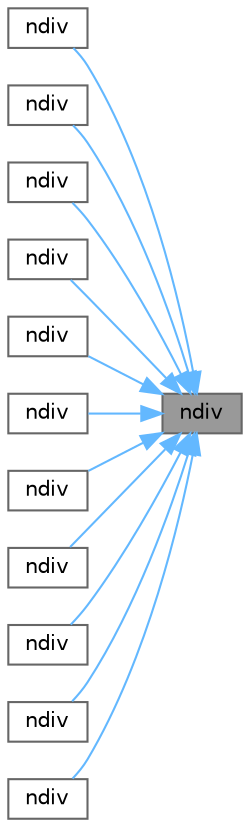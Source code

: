 digraph "ndiv"
{
 // LATEX_PDF_SIZE
  bgcolor="transparent";
  edge [fontname=Helvetica,fontsize=10,labelfontname=Helvetica,labelfontsize=10];
  node [fontname=Helvetica,fontsize=10,shape=box,height=0.2,width=0.4];
  rankdir="RL";
  Node1 [id="Node000001",label="ndiv",height=0.2,width=0.4,color="gray40", fillcolor="grey60", style="filled", fontcolor="black",tooltip=" "];
  Node1 -> Node2 [id="edge1_Node000001_Node000002",dir="back",color="steelblue1",style="solid",tooltip=" "];
  Node2 [id="Node000002",label="ndiv",height=0.2,width=0.4,color="grey40", fillcolor="white", style="filled",URL="$namespaceFoam_1_1fac.html#a89972f0a2ae609200c82c1aafe1d2aa0",tooltip=" "];
  Node1 -> Node3 [id="edge2_Node000001_Node000003",dir="back",color="steelblue1",style="solid",tooltip=" "];
  Node3 [id="Node000003",label="ndiv",height=0.2,width=0.4,color="grey40", fillcolor="white", style="filled",URL="$namespaceFoam_1_1fac.html#a37b35ed3c511b976ab1c7319f999e49b",tooltip=" "];
  Node1 -> Node4 [id="edge3_Node000001_Node000004",dir="back",color="steelblue1",style="solid",tooltip=" "];
  Node4 [id="Node000004",label="ndiv",height=0.2,width=0.4,color="grey40", fillcolor="white", style="filled",URL="$namespaceFoam_1_1fac.html#ad633dd1f573a88095b3dd016a9040497",tooltip=" "];
  Node1 -> Node5 [id="edge4_Node000001_Node000005",dir="back",color="steelblue1",style="solid",tooltip=" "];
  Node5 [id="Node000005",label="ndiv",height=0.2,width=0.4,color="grey40", fillcolor="white", style="filled",URL="$namespaceFoam_1_1fac.html#ad90d683503e5206b5de1ebc2b0f31f72",tooltip=" "];
  Node1 -> Node6 [id="edge5_Node000001_Node000006",dir="back",color="steelblue1",style="solid",tooltip=" "];
  Node6 [id="Node000006",label="ndiv",height=0.2,width=0.4,color="grey40", fillcolor="white", style="filled",URL="$namespaceFoam_1_1fac.html#a1a50b4a033c7f8dfdd880d9d33297a59",tooltip=" "];
  Node1 -> Node7 [id="edge6_Node000001_Node000007",dir="back",color="steelblue1",style="solid",tooltip=" "];
  Node7 [id="Node000007",label="ndiv",height=0.2,width=0.4,color="grey40", fillcolor="white", style="filled",URL="$namespaceFoam_1_1fac.html#a4ac765b0b030f021213eebd5582c2e88",tooltip=" "];
  Node1 -> Node8 [id="edge7_Node000001_Node000008",dir="back",color="steelblue1",style="solid",tooltip=" "];
  Node8 [id="Node000008",label="ndiv",height=0.2,width=0.4,color="grey40", fillcolor="white", style="filled",URL="$namespaceFoam_1_1fac.html#aad747086206fa85ec0d659b817febfe0",tooltip=" "];
  Node1 -> Node9 [id="edge8_Node000001_Node000009",dir="back",color="steelblue1",style="solid",tooltip=" "];
  Node9 [id="Node000009",label="ndiv",height=0.2,width=0.4,color="grey40", fillcolor="white", style="filled",URL="$namespaceFoam_1_1fac.html#a5d7b3e35989e5df8e9f195cf7ec547aa",tooltip=" "];
  Node1 -> Node10 [id="edge9_Node000001_Node000010",dir="back",color="steelblue1",style="solid",tooltip=" "];
  Node10 [id="Node000010",label="ndiv",height=0.2,width=0.4,color="grey40", fillcolor="white", style="filled",URL="$namespaceFoam_1_1fac.html#a41a89cef5870e3b04e520796d6037ebd",tooltip=" "];
  Node1 -> Node11 [id="edge10_Node000001_Node000011",dir="back",color="steelblue1",style="solid",tooltip=" "];
  Node11 [id="Node000011",label="ndiv",height=0.2,width=0.4,color="grey40", fillcolor="white", style="filled",URL="$namespaceFoam_1_1fac.html#a102a37ac4b9eb527cac56ef82aa5dfb9",tooltip=" "];
  Node1 -> Node12 [id="edge11_Node000001_Node000012",dir="back",color="steelblue1",style="solid",tooltip=" "];
  Node12 [id="Node000012",label="ndiv",height=0.2,width=0.4,color="grey40", fillcolor="white", style="filled",URL="$namespaceFoam_1_1fac.html#a7b3c3e904b1bfebc936fe137f44e8d8d",tooltip=" "];
}
